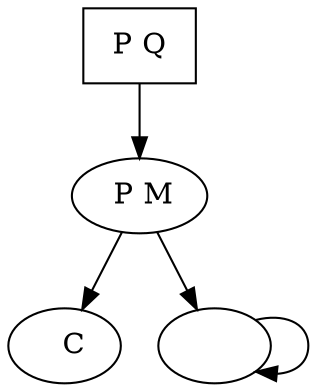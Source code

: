 digraph mon_systeme {
    /* Liste des n÷uds avec leurs labels séparés par des espaces */
    q1 [ label =" P Q "];
    q2 [ label =" P M"];
    q3 [ label ="  C"];
    q4 [ label ="  "];

    /* Un seul n÷ud initial */
    q1 [ shape = box ];

    /* Transitions */
    q1 -> q2 -> q3 ;
    q2 -> q4 ;
    q4 -> q4 ;
 }